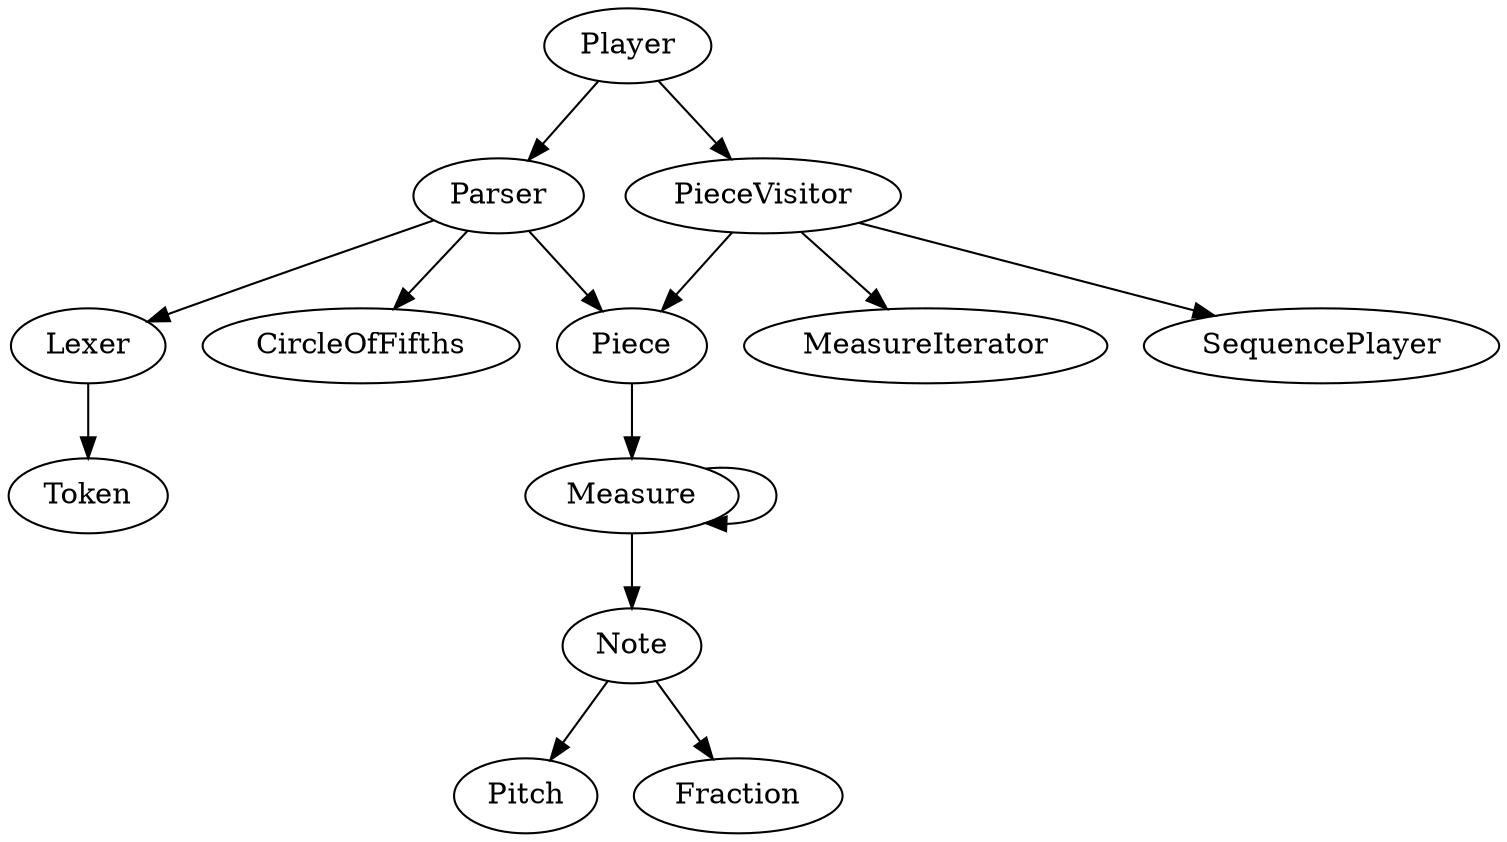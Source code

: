 // A very rough sketch of dependancies.
// A -> B means that the class A in some way requires B to function fully.
// A -> B neither implies B -> A or not B -> A

// This document is rough and subject to tons of change.

digraph Classes {
	// Parsing Chain...
	Parser -> Lexer -> Token;
	Parser -> CircleOfFifths
	// Data Structure...
	Parser -> Piece;
	PieceVisitor -> Piece;
	PieceVisitor -> MeasureIterator;
	Piece->Measure->Note;
	Measure->Measure;
	Note->Pitch;
	Note->Fraction;
	// Player.
	Player -> Parser;
	Player -> PieceVisitor -> SequencePlayer;
}
